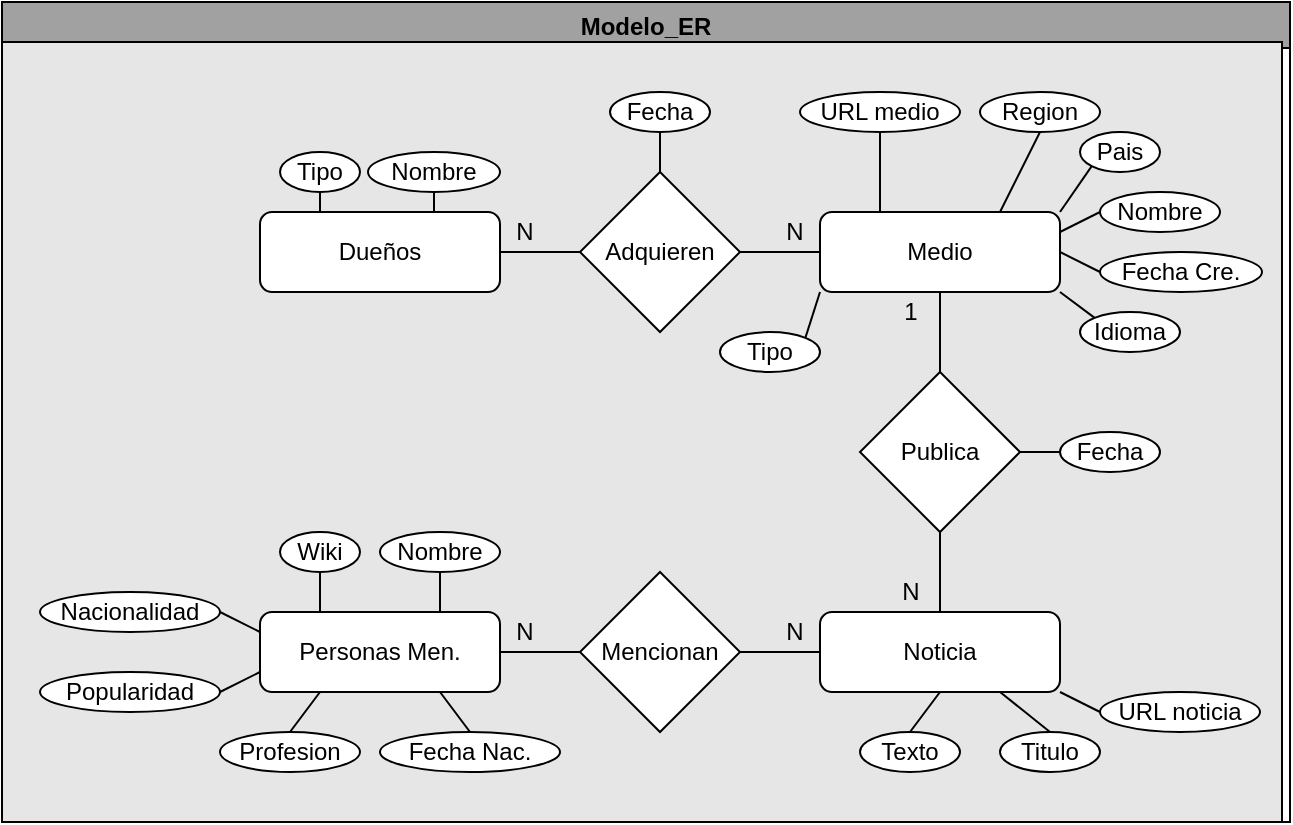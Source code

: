 <mxfile>
    <diagram id="bya73pchjdF5Cfw1TZZC" name="Página-1">
        <mxGraphModel dx="472" dy="676" grid="1" gridSize="10" guides="1" tooltips="1" connect="1" arrows="1" fold="1" page="1" pageScale="1" pageWidth="827" pageHeight="1169" math="0" shadow="0">
            <root>
                <mxCell id="0"/>
                <mxCell id="1" parent="0"/>
                <mxCell id="65" value="Modelo_ER" style="swimlane;fillColor=#A1A1A1;" vertex="1" parent="1">
                    <mxGeometry x="90" y="370" width="644" height="410" as="geometry"/>
                </mxCell>
                <mxCell id="69" value="" style="rounded=0;whiteSpace=wrap;html=1;fillColor=#E6E6E6;" vertex="1" parent="65">
                    <mxGeometry y="20" width="640" height="390" as="geometry"/>
                </mxCell>
                <mxCell id="36" value="Fecha" style="ellipse;whiteSpace=wrap;html=1;" vertex="1" parent="65">
                    <mxGeometry x="529" y="215" width="50" height="20" as="geometry"/>
                </mxCell>
                <mxCell id="2" value="Noticia" style="rounded=1;whiteSpace=wrap;html=1;" vertex="1" parent="1">
                    <mxGeometry x="499" y="675" width="120" height="40" as="geometry"/>
                </mxCell>
                <mxCell id="3" value="Medio" style="rounded=1;whiteSpace=wrap;html=1;" vertex="1" parent="1">
                    <mxGeometry x="499" y="475" width="120" height="40" as="geometry"/>
                </mxCell>
                <mxCell id="4" value="Dueños" style="rounded=1;whiteSpace=wrap;html=1;" vertex="1" parent="1">
                    <mxGeometry x="219" y="475" width="120" height="40" as="geometry"/>
                </mxCell>
                <mxCell id="5" value="Personas Men." style="rounded=1;whiteSpace=wrap;html=1;" vertex="1" parent="1">
                    <mxGeometry x="219" y="675" width="120" height="40" as="geometry"/>
                </mxCell>
                <mxCell id="9" value="Nombre" style="ellipse;whiteSpace=wrap;html=1;" vertex="1" parent="1">
                    <mxGeometry x="273" y="445" width="66" height="20" as="geometry"/>
                </mxCell>
                <mxCell id="10" value="Fecha" style="ellipse;whiteSpace=wrap;html=1;" vertex="1" parent="1">
                    <mxGeometry x="394" y="415" width="50" height="20" as="geometry"/>
                </mxCell>
                <mxCell id="11" value="Tipo" style="ellipse;whiteSpace=wrap;html=1;" vertex="1" parent="1">
                    <mxGeometry x="229" y="445" width="40" height="20" as="geometry"/>
                </mxCell>
                <mxCell id="12" value="" style="endArrow=none;html=1;entryX=0.5;entryY=1;entryDx=0;entryDy=0;exitX=0.25;exitY=0;exitDx=0;exitDy=0;" edge="1" parent="1" source="4" target="11">
                    <mxGeometry width="50" height="50" relative="1" as="geometry">
                        <mxPoint x="319" y="655" as="sourcePoint"/>
                        <mxPoint x="369" y="605" as="targetPoint"/>
                    </mxGeometry>
                </mxCell>
                <mxCell id="13" value="" style="endArrow=none;html=1;exitX=0.5;exitY=0;exitDx=0;exitDy=0;entryX=0.5;entryY=1;entryDx=0;entryDy=0;" edge="1" parent="1" source="15" target="10">
                    <mxGeometry width="50" height="50" relative="1" as="geometry">
                        <mxPoint x="319" y="655" as="sourcePoint"/>
                        <mxPoint x="469" y="445" as="targetPoint"/>
                    </mxGeometry>
                </mxCell>
                <mxCell id="14" value="" style="endArrow=none;html=1;exitX=0.5;exitY=1;exitDx=0;exitDy=0;entryX=0.725;entryY=0;entryDx=0;entryDy=0;entryPerimeter=0;" edge="1" parent="1" source="9" target="4">
                    <mxGeometry width="50" height="50" relative="1" as="geometry">
                        <mxPoint x="359" y="465" as="sourcePoint"/>
                        <mxPoint x="349" y="465" as="targetPoint"/>
                    </mxGeometry>
                </mxCell>
                <mxCell id="15" value="Adquieren" style="rhombus;whiteSpace=wrap;html=1;" vertex="1" parent="1">
                    <mxGeometry x="379" y="455" width="80" height="80" as="geometry"/>
                </mxCell>
                <mxCell id="16" value="" style="endArrow=none;html=1;exitX=1;exitY=0.5;exitDx=0;exitDy=0;entryX=0;entryY=0.5;entryDx=0;entryDy=0;" edge="1" parent="1" source="4" target="15">
                    <mxGeometry width="50" height="50" relative="1" as="geometry">
                        <mxPoint x="369" y="655" as="sourcePoint"/>
                        <mxPoint x="419" y="605" as="targetPoint"/>
                    </mxGeometry>
                </mxCell>
                <mxCell id="17" value="" style="endArrow=none;html=1;exitX=1;exitY=0.5;exitDx=0;exitDy=0;entryX=0;entryY=0.5;entryDx=0;entryDy=0;" edge="1" parent="1" source="15" target="3">
                    <mxGeometry width="50" height="50" relative="1" as="geometry">
                        <mxPoint x="369" y="655" as="sourcePoint"/>
                        <mxPoint x="419" y="605" as="targetPoint"/>
                    </mxGeometry>
                </mxCell>
                <mxCell id="18" value="URL medio" style="ellipse;whiteSpace=wrap;html=1;" vertex="1" parent="1">
                    <mxGeometry x="489" y="415" width="80" height="20" as="geometry"/>
                </mxCell>
                <mxCell id="19" value="Region" style="ellipse;whiteSpace=wrap;html=1;" vertex="1" parent="1">
                    <mxGeometry x="579" y="415" width="60" height="20" as="geometry"/>
                </mxCell>
                <mxCell id="20" value="Pais" style="ellipse;whiteSpace=wrap;html=1;" vertex="1" parent="1">
                    <mxGeometry x="629" y="435" width="40" height="20" as="geometry"/>
                </mxCell>
                <mxCell id="21" value="Nombre" style="ellipse;whiteSpace=wrap;html=1;" vertex="1" parent="1">
                    <mxGeometry x="639" y="465" width="60" height="20" as="geometry"/>
                </mxCell>
                <mxCell id="22" value="Fecha Cre." style="ellipse;whiteSpace=wrap;html=1;" vertex="1" parent="1">
                    <mxGeometry x="639" y="495" width="81" height="20" as="geometry"/>
                </mxCell>
                <mxCell id="23" value="Idioma" style="ellipse;whiteSpace=wrap;html=1;" vertex="1" parent="1">
                    <mxGeometry x="629" y="525" width="50" height="20" as="geometry"/>
                </mxCell>
                <mxCell id="24" value="Tipo" style="ellipse;whiteSpace=wrap;html=1;" vertex="1" parent="1">
                    <mxGeometry x="449" y="535" width="50" height="20" as="geometry"/>
                </mxCell>
                <mxCell id="25" value="" style="endArrow=none;html=1;exitX=1;exitY=0;exitDx=0;exitDy=0;entryX=0;entryY=1;entryDx=0;entryDy=0;" edge="1" parent="1" source="24" target="3">
                    <mxGeometry width="50" height="50" relative="1" as="geometry">
                        <mxPoint x="509" y="585" as="sourcePoint"/>
                        <mxPoint x="559" y="535" as="targetPoint"/>
                    </mxGeometry>
                </mxCell>
                <mxCell id="26" value="" style="endArrow=none;html=1;entryX=0.5;entryY=1;entryDx=0;entryDy=0;exitX=0.25;exitY=0;exitDx=0;exitDy=0;" edge="1" parent="1" source="3" target="18">
                    <mxGeometry width="50" height="50" relative="1" as="geometry">
                        <mxPoint x="509" y="585" as="sourcePoint"/>
                        <mxPoint x="559" y="535" as="targetPoint"/>
                    </mxGeometry>
                </mxCell>
                <mxCell id="27" value="" style="endArrow=none;html=1;entryX=0.5;entryY=1;entryDx=0;entryDy=0;exitX=0.75;exitY=0;exitDx=0;exitDy=0;" edge="1" parent="1" source="3" target="19">
                    <mxGeometry width="50" height="50" relative="1" as="geometry">
                        <mxPoint x="509" y="585" as="sourcePoint"/>
                        <mxPoint x="559" y="535" as="targetPoint"/>
                    </mxGeometry>
                </mxCell>
                <mxCell id="28" value="" style="endArrow=none;html=1;entryX=0;entryY=1;entryDx=0;entryDy=0;exitX=1;exitY=0;exitDx=0;exitDy=0;" edge="1" parent="1" source="3" target="20">
                    <mxGeometry width="50" height="50" relative="1" as="geometry">
                        <mxPoint x="509" y="585" as="sourcePoint"/>
                        <mxPoint x="559" y="535" as="targetPoint"/>
                    </mxGeometry>
                </mxCell>
                <mxCell id="29" value="" style="endArrow=none;html=1;entryX=0;entryY=0.5;entryDx=0;entryDy=0;exitX=1;exitY=0.25;exitDx=0;exitDy=0;" edge="1" parent="1" source="3" target="21">
                    <mxGeometry width="50" height="50" relative="1" as="geometry">
                        <mxPoint x="509" y="585" as="sourcePoint"/>
                        <mxPoint x="559" y="535" as="targetPoint"/>
                    </mxGeometry>
                </mxCell>
                <mxCell id="30" value="" style="endArrow=none;html=1;entryX=0;entryY=0.5;entryDx=0;entryDy=0;exitX=1;exitY=0.5;exitDx=0;exitDy=0;" edge="1" parent="1" source="3" target="22">
                    <mxGeometry width="50" height="50" relative="1" as="geometry">
                        <mxPoint x="509" y="585" as="sourcePoint"/>
                        <mxPoint x="559" y="535" as="targetPoint"/>
                    </mxGeometry>
                </mxCell>
                <mxCell id="31" value="" style="endArrow=none;html=1;entryX=1;entryY=1;entryDx=0;entryDy=0;exitX=0;exitY=0;exitDx=0;exitDy=0;" edge="1" parent="1" source="23" target="3">
                    <mxGeometry width="50" height="50" relative="1" as="geometry">
                        <mxPoint x="509" y="585" as="sourcePoint"/>
                        <mxPoint x="559" y="535" as="targetPoint"/>
                    </mxGeometry>
                </mxCell>
                <mxCell id="32" value="Publica" style="rhombus;whiteSpace=wrap;html=1;" vertex="1" parent="1">
                    <mxGeometry x="519" y="555" width="80" height="80" as="geometry"/>
                </mxCell>
                <mxCell id="33" value="" style="endArrow=none;html=1;entryX=0.5;entryY=1;entryDx=0;entryDy=0;exitX=0.5;exitY=0;exitDx=0;exitDy=0;" edge="1" parent="1" source="32" target="3">
                    <mxGeometry width="50" height="50" relative="1" as="geometry">
                        <mxPoint x="519" y="615" as="sourcePoint"/>
                        <mxPoint x="569" y="565" as="targetPoint"/>
                    </mxGeometry>
                </mxCell>
                <mxCell id="34" value="" style="endArrow=none;html=1;entryX=0.5;entryY=1;entryDx=0;entryDy=0;exitX=0.5;exitY=0;exitDx=0;exitDy=0;" edge="1" parent="1" source="2" target="32">
                    <mxGeometry width="50" height="50" relative="1" as="geometry">
                        <mxPoint x="579" y="665" as="sourcePoint"/>
                        <mxPoint x="599" y="655" as="targetPoint"/>
                    </mxGeometry>
                </mxCell>
                <mxCell id="35" value="" style="endArrow=none;html=1;entryX=1;entryY=0.5;entryDx=0;entryDy=0;exitX=0;exitY=0.5;exitDx=0;exitDy=0;" edge="1" parent="1" source="36" target="32">
                    <mxGeometry width="50" height="50" relative="1" as="geometry">
                        <mxPoint x="639" y="695" as="sourcePoint"/>
                        <mxPoint x="429" y="445" as="targetPoint"/>
                    </mxGeometry>
                </mxCell>
                <mxCell id="37" value="URL noticia" style="ellipse;whiteSpace=wrap;html=1;" vertex="1" parent="1">
                    <mxGeometry x="639" y="715" width="80" height="20" as="geometry"/>
                </mxCell>
                <mxCell id="38" value="Titulo" style="ellipse;whiteSpace=wrap;html=1;" vertex="1" parent="1">
                    <mxGeometry x="589" y="735" width="50" height="20" as="geometry"/>
                </mxCell>
                <mxCell id="39" value="" style="endArrow=none;html=1;entryX=0;entryY=0.5;entryDx=0;entryDy=0;exitX=1;exitY=1;exitDx=0;exitDy=0;" edge="1" parent="1" source="2" target="37">
                    <mxGeometry width="50" height="50" relative="1" as="geometry">
                        <mxPoint x="519" y="695" as="sourcePoint"/>
                        <mxPoint x="569" y="645" as="targetPoint"/>
                    </mxGeometry>
                </mxCell>
                <mxCell id="40" value="" style="endArrow=none;html=1;exitX=0.5;exitY=0;exitDx=0;exitDy=0;entryX=0.75;entryY=1;entryDx=0;entryDy=0;" edge="1" parent="1" source="38" target="2">
                    <mxGeometry width="50" height="50" relative="1" as="geometry">
                        <mxPoint x="519" y="695" as="sourcePoint"/>
                        <mxPoint x="609" y="635" as="targetPoint"/>
                    </mxGeometry>
                </mxCell>
                <mxCell id="41" value="Texto" style="ellipse;whiteSpace=wrap;html=1;" vertex="1" parent="1">
                    <mxGeometry x="519" y="735" width="50" height="20" as="geometry"/>
                </mxCell>
                <mxCell id="42" value="" style="endArrow=none;html=1;exitX=0.5;exitY=0;exitDx=0;exitDy=0;entryX=0.5;entryY=1;entryDx=0;entryDy=0;" edge="1" parent="1" source="41" target="2">
                    <mxGeometry width="50" height="50" relative="1" as="geometry">
                        <mxPoint x="519" y="695" as="sourcePoint"/>
                        <mxPoint x="569" y="645" as="targetPoint"/>
                    </mxGeometry>
                </mxCell>
                <mxCell id="43" value="Mencionan" style="rhombus;whiteSpace=wrap;html=1;" vertex="1" parent="1">
                    <mxGeometry x="379" y="655" width="80" height="80" as="geometry"/>
                </mxCell>
                <mxCell id="44" value="" style="endArrow=none;html=1;exitX=1;exitY=0.5;exitDx=0;exitDy=0;entryX=0;entryY=0.5;entryDx=0;entryDy=0;" edge="1" parent="1" source="43" target="2">
                    <mxGeometry width="50" height="50" relative="1" as="geometry">
                        <mxPoint x="439" y="635" as="sourcePoint"/>
                        <mxPoint x="489" y="585" as="targetPoint"/>
                    </mxGeometry>
                </mxCell>
                <mxCell id="45" value="" style="endArrow=none;html=1;exitX=0;exitY=0.5;exitDx=0;exitDy=0;entryX=1;entryY=0.5;entryDx=0;entryDy=0;" edge="1" parent="1" source="43" target="5">
                    <mxGeometry width="50" height="50" relative="1" as="geometry">
                        <mxPoint x="439" y="635" as="sourcePoint"/>
                        <mxPoint x="489" y="585" as="targetPoint"/>
                    </mxGeometry>
                </mxCell>
                <mxCell id="46" value="Nombre" style="ellipse;whiteSpace=wrap;html=1;" vertex="1" parent="1">
                    <mxGeometry x="279" y="635" width="60" height="20" as="geometry"/>
                </mxCell>
                <mxCell id="47" value="Wiki" style="ellipse;whiteSpace=wrap;html=1;" vertex="1" parent="1">
                    <mxGeometry x="229" y="635" width="40" height="20" as="geometry"/>
                </mxCell>
                <mxCell id="48" value="Profesion" style="ellipse;whiteSpace=wrap;html=1;" vertex="1" parent="1">
                    <mxGeometry x="199" y="735" width="70" height="20" as="geometry"/>
                </mxCell>
                <mxCell id="49" value="Fecha Nac." style="ellipse;whiteSpace=wrap;html=1;" vertex="1" parent="1">
                    <mxGeometry x="279" y="735" width="90" height="20" as="geometry"/>
                </mxCell>
                <mxCell id="51" value="" style="endArrow=none;html=1;exitX=0.5;exitY=1;exitDx=0;exitDy=0;entryX=0.75;entryY=0;entryDx=0;entryDy=0;" edge="1" parent="1" source="46" target="5">
                    <mxGeometry width="50" height="50" relative="1" as="geometry">
                        <mxPoint x="319" y="635" as="sourcePoint"/>
                        <mxPoint x="369" y="585" as="targetPoint"/>
                    </mxGeometry>
                </mxCell>
                <mxCell id="52" value="" style="endArrow=none;html=1;exitX=0.5;exitY=1;exitDx=0;exitDy=0;entryX=0.25;entryY=0;entryDx=0;entryDy=0;" edge="1" parent="1" source="47" target="5">
                    <mxGeometry width="50" height="50" relative="1" as="geometry">
                        <mxPoint x="459" y="665" as="sourcePoint"/>
                        <mxPoint x="509" y="615" as="targetPoint"/>
                    </mxGeometry>
                </mxCell>
                <mxCell id="53" value="" style="endArrow=none;html=1;exitX=0.25;exitY=1;exitDx=0;exitDy=0;entryX=0.5;entryY=0;entryDx=0;entryDy=0;" edge="1" parent="1" source="5" target="48">
                    <mxGeometry width="50" height="50" relative="1" as="geometry">
                        <mxPoint x="329" y="635" as="sourcePoint"/>
                        <mxPoint x="379" y="585" as="targetPoint"/>
                    </mxGeometry>
                </mxCell>
                <mxCell id="54" value="" style="endArrow=none;html=1;exitX=0.75;exitY=1;exitDx=0;exitDy=0;entryX=0.5;entryY=0;entryDx=0;entryDy=0;" edge="1" parent="1" source="5" target="49">
                    <mxGeometry width="50" height="50" relative="1" as="geometry">
                        <mxPoint x="369" y="715" as="sourcePoint"/>
                        <mxPoint x="379" y="585" as="targetPoint"/>
                    </mxGeometry>
                </mxCell>
                <mxCell id="55" value="Nacionalidad" style="ellipse;whiteSpace=wrap;html=1;" vertex="1" parent="1">
                    <mxGeometry x="109" y="665" width="90" height="20" as="geometry"/>
                </mxCell>
                <mxCell id="56" value="Popularidad" style="ellipse;whiteSpace=wrap;html=1;" vertex="1" parent="1">
                    <mxGeometry x="109" y="705" width="90" height="20" as="geometry"/>
                </mxCell>
                <mxCell id="57" value="" style="endArrow=none;html=1;exitX=1;exitY=0.5;exitDx=0;exitDy=0;entryX=0;entryY=0.75;entryDx=0;entryDy=0;" edge="1" parent="1" source="56" target="5">
                    <mxGeometry width="50" height="50" relative="1" as="geometry">
                        <mxPoint x="229" y="635" as="sourcePoint"/>
                        <mxPoint x="279" y="585" as="targetPoint"/>
                    </mxGeometry>
                </mxCell>
                <mxCell id="58" value="" style="endArrow=none;html=1;exitX=1;exitY=0.5;exitDx=0;exitDy=0;entryX=0;entryY=0.25;entryDx=0;entryDy=0;" edge="1" parent="1" source="55" target="5">
                    <mxGeometry width="50" height="50" relative="1" as="geometry">
                        <mxPoint x="229" y="635" as="sourcePoint"/>
                        <mxPoint x="279" y="585" as="targetPoint"/>
                    </mxGeometry>
                </mxCell>
                <mxCell id="59" value="N" style="text;html=1;strokeColor=none;fillColor=none;align=center;verticalAlign=middle;whiteSpace=wrap;rounded=0;" vertex="1" parent="1">
                    <mxGeometry x="339" y="475" width="25" height="20" as="geometry"/>
                </mxCell>
                <mxCell id="60" value="N" style="text;html=1;strokeColor=none;fillColor=none;align=center;verticalAlign=middle;whiteSpace=wrap;rounded=0;" vertex="1" parent="1">
                    <mxGeometry x="474" y="475" width="25" height="20" as="geometry"/>
                </mxCell>
                <mxCell id="61" value="N" style="text;html=1;strokeColor=none;fillColor=none;align=center;verticalAlign=middle;whiteSpace=wrap;rounded=0;" vertex="1" parent="1">
                    <mxGeometry x="531.5" y="655" width="25" height="20" as="geometry"/>
                </mxCell>
                <mxCell id="62" value="1" style="text;html=1;strokeColor=none;fillColor=none;align=center;verticalAlign=middle;whiteSpace=wrap;rounded=0;" vertex="1" parent="1">
                    <mxGeometry x="531.5" y="515" width="25" height="20" as="geometry"/>
                </mxCell>
                <mxCell id="63" value="N" style="text;html=1;strokeColor=none;fillColor=none;align=center;verticalAlign=middle;whiteSpace=wrap;rounded=0;" vertex="1" parent="1">
                    <mxGeometry x="474" y="675" width="25" height="20" as="geometry"/>
                </mxCell>
                <mxCell id="64" value="N" style="text;html=1;strokeColor=none;fillColor=none;align=center;verticalAlign=middle;whiteSpace=wrap;rounded=0;" vertex="1" parent="1">
                    <mxGeometry x="339" y="675" width="25" height="20" as="geometry"/>
                </mxCell>
            </root>
        </mxGraphModel>
    </diagram>
</mxfile>